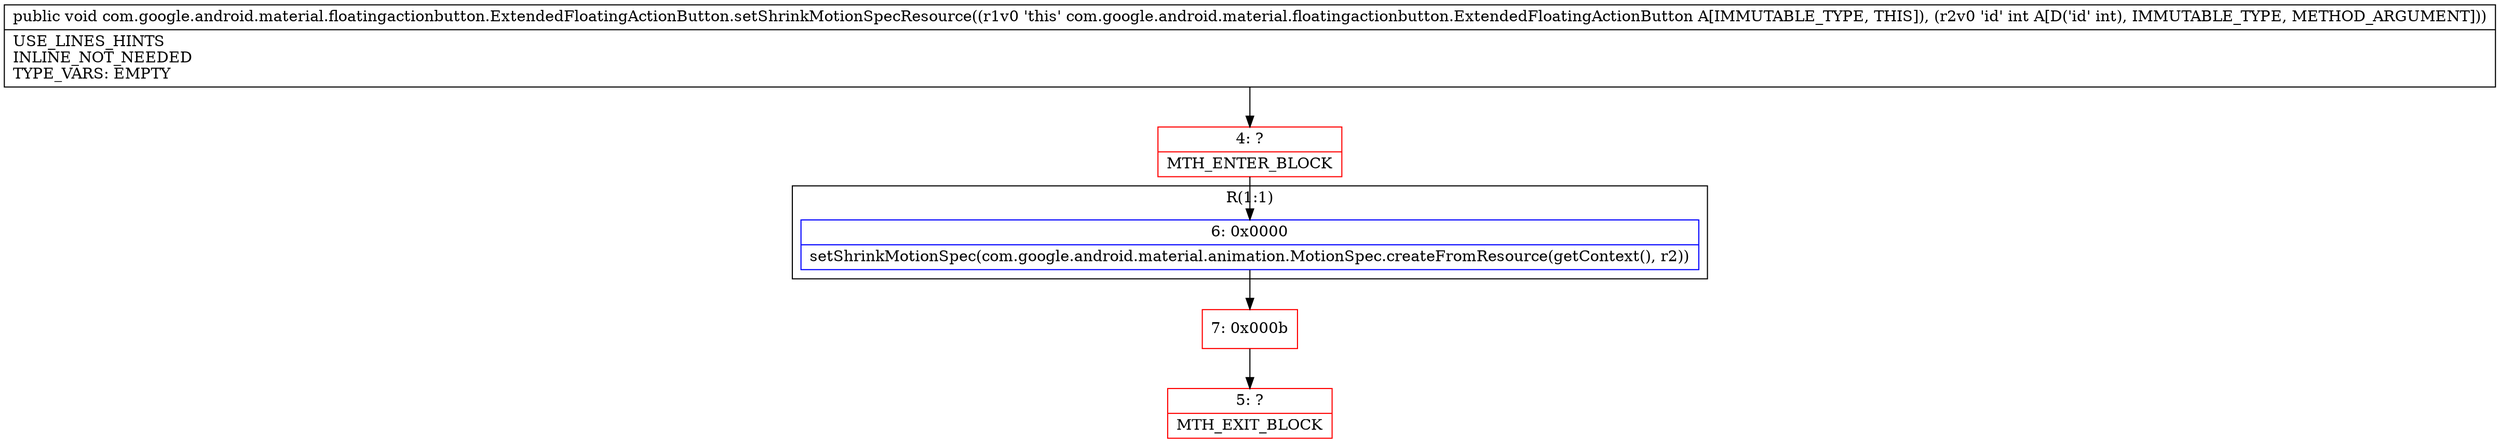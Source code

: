 digraph "CFG forcom.google.android.material.floatingactionbutton.ExtendedFloatingActionButton.setShrinkMotionSpecResource(I)V" {
subgraph cluster_Region_10526236 {
label = "R(1:1)";
node [shape=record,color=blue];
Node_6 [shape=record,label="{6\:\ 0x0000|setShrinkMotionSpec(com.google.android.material.animation.MotionSpec.createFromResource(getContext(), r2))\l}"];
}
Node_4 [shape=record,color=red,label="{4\:\ ?|MTH_ENTER_BLOCK\l}"];
Node_7 [shape=record,color=red,label="{7\:\ 0x000b}"];
Node_5 [shape=record,color=red,label="{5\:\ ?|MTH_EXIT_BLOCK\l}"];
MethodNode[shape=record,label="{public void com.google.android.material.floatingactionbutton.ExtendedFloatingActionButton.setShrinkMotionSpecResource((r1v0 'this' com.google.android.material.floatingactionbutton.ExtendedFloatingActionButton A[IMMUTABLE_TYPE, THIS]), (r2v0 'id' int A[D('id' int), IMMUTABLE_TYPE, METHOD_ARGUMENT]))  | USE_LINES_HINTS\lINLINE_NOT_NEEDED\lTYPE_VARS: EMPTY\l}"];
MethodNode -> Node_4;Node_6 -> Node_7;
Node_4 -> Node_6;
Node_7 -> Node_5;
}

